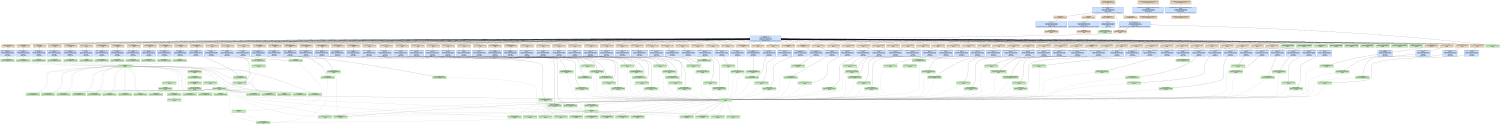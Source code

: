 digraph Screen {
   size = "10.000000,8.500000";
   concentrate = false;

   node [ shape = box, style = filled, color = "0.3 0.5 0.6", fillcolor = "0.3 0.2 0.9", fontname = "Monaco", fontsize = "9" ];
   n00001 [ label = "Development/Screen.mexmac.app\n6764e21fe73ab644ceb2c0d665713e98\nMissing", color = "0.1 0.5 0.5", fillcolor = "0.1 0.2 0.9", peripheries = 3 ];
   n00002 [ label = "Contents/Info.plist\ndbe65cd37e0ce29e09073af067bcff61\nMissing", color = "0.1 0.5 0.5", fillcolor = "0.1 0.2 0.9" ];
   n00003 [ label = "Screen.build/Info.plist\n00000000000000000000000000000000\nMissing", color = "0.1 0.5 0.5", fillcolor = "0.1 0.2 0.9" ];
   n00004 [ label = "Contents/PkgInfo\n2fed29a7f9834c900acdf7311361d9a3\nMissing", color = "0.1 0.5 0.5", fillcolor = "0.1 0.2 0.9" ];
   n00005 [ label = "Screen.build/PkgInfo\n00000000000000000000000000000000\nMissing", color = "0.1 0.5 0.5", fillcolor = "0.1 0.2 0.9" ];
   n00006 [ label = "English.lproj/InfoPlist.strings\n99b67b89c7f5e22be6c44f0a7ebeb11a\nMissing", color = "0.1 0.5 0.5", fillcolor = "0.1 0.2 0.9" ];
   n00007 [ label = "English.lproj/InfoPlist.strings\n00000000434c45840000000000000228\nUpToDate" ];
   n00008 [ label = "ppc/PsychError.o\n126cde543f20bc4b9b1b489e55c8eeaf\nMissing", color = "0.1 0.5 0.5", fillcolor = "0.1 0.2 0.9" ];
   n00009 [ label = "Base/PsychError.c\n00000000434c4585000000000000563d\nUpToDate" ];
   n00010 [ label = "ppc/PsychRegisterProject.o\nfd98e945dc4858af540ce795c1500a8f\nMissing", color = "0.1 0.5 0.5", fillcolor = "0.1 0.2 0.9" ];
   n00011 [ label = "Base/PsychRegisterProject.c\n00000000434c458500000000000012e6\nUpToDate" ];
   n00012 [ label = "ppc/PsychHelp.o\n20a956fb6dc34f63ff877f532725eeda\nMissing", color = "0.1 0.5 0.5", fillcolor = "0.1 0.2 0.9" ];
   n00013 [ label = "Base/PsychHelp.c\n00000000434c811d00000000000005b8\nUpToDate" ];
   n00014 [ label = "ppc/MiniBox.o\nf4746a4b694d0e1d2279c678624fd025\nMissing", color = "0.1 0.5 0.5", fillcolor = "0.1 0.2 0.9" ];
   n00015 [ label = "Base/MiniBox.c\n00000000434c45850000000000000f4f\nUpToDate" ];
   n00016 [ label = "ppc/PsychMemory.o\nc5faf05f3edd0e29f5b89748d99ef8de\nMissing", color = "0.1 0.5 0.5", fillcolor = "0.1 0.2 0.9" ];
   n00017 [ label = "Base/PsychMemory.c\n00000000434ca96200000000000003a4\nUpToDate" ];
   n00018 [ label = "ppc/ProjectTable.o\n3dce752f20337d44d63eb083dd2dd2c7\nMissing", color = "0.1 0.5 0.5", fillcolor = "0.1 0.2 0.9" ];
   n00019 [ label = "Base/ProjectTable.c\n00000000434c4585000000000000023a\nUpToDate" ];
   n00020 [ label = "ppc/PsychInit.o\n6ce1fb43793bdd525e3a5f9363fafd6b\nMissing", color = "0.1 0.5 0.5", fillcolor = "0.1 0.2 0.9" ];
   n00021 [ label = "Base/PsychInit.c\n00000000434c45850000000000000759\nUpToDate" ];
   n00022 [ label = "ppc/RegisterProject.o\nf348e290aa1faee63844807ca9c6e8d2\nMissing", color = "0.1 0.5 0.5", fillcolor = "0.1 0.2 0.9" ];
   n00023 [ label = "Screen/RegisterProject.c\n000000004355f303000000000000211a\nUpToDate" ];
   n00024 [ label = "ppc/ScreenSynopsis.o\nd21c1a39a470d68d74d8f941b5322a79\nMissing", color = "0.1 0.5 0.5", fillcolor = "0.1 0.2 0.9" ];
   n00025 [ label = "Screen/ScreenSynopsis.c\n000000004355d955000000000000268e\nUpToDate" ];
   n00026 [ label = "ppc/ScreenExit.o\n353293fbfca8bbf5785c331804960512\nMissing", color = "0.1 0.5 0.5", fillcolor = "0.1 0.2 0.9" ];
   n00027 [ label = "Screen/ScreenExit.c\n000000004355ecc100000000000003d3\nUpToDate" ];
   n00028 [ label = "ppc/ScreenArguments.o\n936954d73c38e4bd9b7a077778b34227\nMissing", color = "0.1 0.5 0.5", fillcolor = "0.1 0.2 0.9" ];
   n00029 [ label = "Screen/ScreenArguments.c\n00000000434c45850000000000003a68\nUpToDate" ];
   n00030 [ label = "ppc/PsychGLGlue.o\n2bbdd5ec8578c5b0142fcec30f88eb6e\nMissing", color = "0.1 0.5 0.5", fillcolor = "0.1 0.2 0.9" ];
   n00031 [ label = "Screen/PsychGLGlue.c\n00000000434c45850000000000001c4e\nUpToDate" ];
   n00032 [ label = "ppc/ScreenTypes.o\na4690a34661ed4633b1f01b656ce7e0c\nMissing", color = "0.1 0.5 0.5", fillcolor = "0.1 0.2 0.9" ];
   n00033 [ label = "Screen/ScreenTypes.c\n00000000434c45850000000000002a3a\nUpToDate" ];
   n00034 [ label = "ppc/SCREENScreens.o\n3e0688d479b9d2083fcbd628140cb3c9\nMissing", color = "0.1 0.5 0.5", fillcolor = "0.1 0.2 0.9" ];
   n00035 [ label = "Screen/SCREENScreens.c\n000000004355f49d00000000000005dc\nUpToDate" ];
   n00036 [ label = "ppc/WindowBank.o\n4d73376edfe56e5952d6d684a9398faf\nMissing", color = "0.1 0.5 0.5", fillcolor = "0.1 0.2 0.9" ];
   n00037 [ label = "Screen/WindowBank.c\n000000004355ebd80000000000003667\nUpToDate" ];
   n00038 [ label = "ppc/SCREENPixelSizes.o\n8ad1c167619ebbedbe3583d3196c880e\nMissing", color = "0.1 0.5 0.5", fillcolor = "0.1 0.2 0.9" ];
   n00039 [ label = "Screen/SCREENPixelSizes.c\n00000000434c458500000000000006d0\nUpToDate" ];
   n00040 [ label = "ppc/SCREENNominalFrameRate.o\na1c5c4c60da8fc79d2c72b2f68ed420a\nMissing", color = "0.1 0.5 0.5", fillcolor = "0.1 0.2 0.9" ];
   n00041 [ label = "Screen/SCREENNominalFrameRate.c\n00000000434c458500000000000006f2\nUpToDate" ];
   n00042 [ label = "ppc/SCREENOpenWindow.o\nea91f76529ef2b9e232892215a7eb8db\nMissing", color = "0.1 0.5 0.5", fillcolor = "0.1 0.2 0.9" ];
   n00043 [ label = "Screen/SCREENOpenWindow.c\n000000004355e42f00000000000023ff\nUpToDate" ];
   n00044 [ label = "ppc/SCREENClose.o\n45bd1e0c0806ff35036a241002f1591a\nMissing", color = "0.1 0.5 0.5", fillcolor = "0.1 0.2 0.9" ];
   n00045 [ label = "Screen/SCREENClose.c\n000000004355f6ed0000000000000ab4\nUpToDate" ];
   n00046 [ label = "ppc/PsychScreenGlue.o\n9e5d33972b3cb82678873ce9bda51c8e\nMissing", color = "0.1 0.5 0.5", fillcolor = "0.1 0.2 0.9" ];
   n00047 [ label = "Screen/PsychScreenGlue.c\n000000004355eeb7000000000000649b\nUpToDate" ];
   n00048 [ label = "ppc/PsychWindowGlue.o\ne50ca66eb32e0b66e08c36399b0fc781\nMissing", color = "0.1 0.5 0.5", fillcolor = "0.1 0.2 0.9" ];
   n00049 [ label = "Screen/PsychWindowGlue.c\n0000000043559db70000000000014411\nUpToDate" ];
   n00050 [ label = "ppc/SCREENFillRect.o\n5b5ff33087c930763c1938b7564202de\nMissing", color = "0.1 0.5 0.5", fillcolor = "0.1 0.2 0.9" ];
   n00051 [ label = "Screen/SCREENFillRect.c\n00000000434c45850000000000000f1d\nUpToDate" ];
   n00052 [ label = "ppc/WindowHelpers.o\nf7c5b94376f1839e75afa673d75910c3\nMissing", color = "0.1 0.5 0.5", fillcolor = "0.1 0.2 0.9" ];
   n00053 [ label = "Screen/WindowHelpers.c\n000000004355f43200000000000012ee\nUpToDate" ];
   n00054 [ label = "ppc/SCREENFlip.o\n073567d9aa3ddfaa6f7f7473b60e06d0\nMissing", color = "0.1 0.5 0.5", fillcolor = "0.1 0.2 0.9" ];
   n00055 [ label = "Screen/SCREENFlip.c\n000000004355e5af0000000000002675\nUpToDate" ];
   n00056 [ label = "ppc/SCREENGetImage.o\nb371d70a9d8e08d290ca004f4491519d\nMissing", color = "0.1 0.5 0.5", fillcolor = "0.1 0.2 0.9" ];
   n00057 [ label = "Screen/SCREENGetImage.c\n00000000434c4585000000000000197d\nUpToDate" ];
   n00058 [ label = "ppc/SCREENHideCursorHelper.o\n87b6edf3f4cf155d12a77d7fd27daef7\nMissing", color = "0.1 0.5 0.5", fillcolor = "0.1 0.2 0.9" ];
   n00059 [ label = "Screen/SCREENHideCursorHelper.c\n00000000434c45850000000000000731\nUpToDate" ];
   n00060 [ label = "ppc/SCREENShowCursorHelper.o\n9256d5f921f7ff6109db36614e821c6d\nMissing", color = "0.1 0.5 0.5", fillcolor = "0.1 0.2 0.9" ];
   n00061 [ label = "Screen/SCREENShowCursorHelper.c\n00000000434c45850000000000000744\nUpToDate" ];
   n00062 [ label = "ppc/SCREENSetMouseHelper.o\nea8165a1db29a3f5ab0a5eaf4c81eea3\nMissing", color = "0.1 0.5 0.5", fillcolor = "0.1 0.2 0.9" ];
   n00063 [ label = "Screen/SCREENSetMouseHelper.c\n00000000434c458500000000000008bd\nUpToDate" ];
   n00064 [ label = "ppc/SCREENPixelSize.o\n24f52198cee8ba9c6bf045deee0de504\nMissing", color = "0.1 0.5 0.5", fillcolor = "0.1 0.2 0.9" ];
   n00065 [ label = "Screen/SCREENPixelSize.c\n00000000434c458500000000000006df\nUpToDate" ];
   n00066 [ label = "ppc/SCREENRect.o\nd215606312903b83f7a3a586481660fd\nMissing", color = "0.1 0.5 0.5", fillcolor = "0.1 0.2 0.9" ];
   n00067 [ label = "Screen/SCREENRect.c\n00000000434c45850000000000000626\nUpToDate" ];
   n00068 [ label = "ppc/PsychTimeGlue.o\n20f0ca7cc51673b2d7b9b10e30e3c55a\nMissing", color = "0.1 0.5 0.5", fillcolor = "0.1 0.2 0.9" ];
   n00069 [ label = "Base/PsychTimeGlue.c\n000000004355ef98000000000000157f\nUpToDate" ];
   n00070 [ label = "ppc/SCREENCloseAll.o\n937e92111646ecb4670594ab18bc89c2\nMissing", color = "0.1 0.5 0.5", fillcolor = "0.1 0.2 0.9" ];
   n00071 [ label = "Screen/SCREENCloseAll.c\n00000000434c458500000000000008b9\nUpToDate" ];
   n00072 [ label = "ppc/SCREENWindowScreenNumber.o\n055df3ea8c029277a3440d6ea926f0d8\nMissing", color = "0.1 0.5 0.5", fillcolor = "0.1 0.2 0.9" ];
   n00073 [ label = "Screen/SCREENWindowScreenNumber.c\n00000000434c458500000000000006fb\nUpToDate" ];
   n00074 [ label = "ppc/SCREENWindows.o\nf07ce3802fc42df23528ecd79ad55875\nMissing", color = "0.1 0.5 0.5", fillcolor = "0.1 0.2 0.9" ];
   n00075 [ label = "Screen/SCREENWindows.c\n00000000434c458500000000000005bd\nUpToDate" ];
   n00076 [ label = "ppc/SCREENWindowKind.o\n48ec85ab5ff72307d3b057509af28353\nMissing", color = "0.1 0.5 0.5", fillcolor = "0.1 0.2 0.9" ];
   n00077 [ label = "Screen/SCREENWindowKind.c\n00000000434c4585000000000000095f\nUpToDate" ];
   n00078 [ label = "ppc/SCREENIsOffscreen.o\nbfaaadb8fb53fc7c37210f0162cfa97f\nMissing", color = "0.1 0.5 0.5", fillcolor = "0.1 0.2 0.9" ];
   n00079 [ label = "Screen/SCREENIsOffscreen.c\n00000000434c4585000000000000066c\nUpToDate" ];
   n00080 [ label = "ppc/SCREENReadNormalizedGammaTable.o\nf762b3df08a8b4de3a28e6d98795bf3a\nMissing", color = "0.1 0.5 0.5", fillcolor = "0.1 0.2 0.9" ];
   n00081 [ label = "Screen/SCREENReadNormalizedGammaTable.c\n00000000434c45850000000000000684\nUpToDate" ];
   n00082 [ label = "ppc/SCREENLoadNormalizedGammaTable.o\n93b8f7f1e8091442066beb6fd511f5d5\nMissing", color = "0.1 0.5 0.5", fillcolor = "0.1 0.2 0.9" ];
   n00083 [ label = "Screen/SCREENLoadNormalizedGammaTable.c\n00000000434c45850000000000000bae\nUpToDate" ];
   n00084 [ label = "ppc/SCREENPutImage.o\nd03aa3ef0e1e22332737f2618f0ed473\nMissing", color = "0.1 0.5 0.5", fillcolor = "0.1 0.2 0.9" ];
   n00085 [ label = "Screen/SCREENPutImage.c\n00000000434c458500000000000023a4\nUpToDate" ];
   n00086 [ label = "ppc/PsychRects.o\n499d3d90804342d8b82806c145dcbf2f\nMissing", color = "0.1 0.5 0.5", fillcolor = "0.1 0.2 0.9" ];
   n00087 [ label = "Screen/PsychRects.c\n00000000434c45850000000000001762\nUpToDate" ];
   n00088 [ label = "ppc/SCREENOpenOffscreenWindow.o\n50be1b9cd676da416fc3dcaeb91ebec7\nMissing", color = "0.1 0.5 0.5", fillcolor = "0.1 0.2 0.9" ];
   n00089 [ label = "Screen/SCREENOpenOffscreenWindow.c\n00000000434c45850000000000001e22\nUpToDate" ];
   n00090 [ label = "ppc/PsychStructGlue.o\naeecde9e7d4b7b7d26e3a2f887893c8f\nMissing", color = "0.1 0.5 0.5", fillcolor = "0.1 0.2 0.9" ];
   n00091 [ label = "Base/PsychStructGlue.c\n00000000434c45850000000000002bb8\nUpToDate" ];
   n00092 [ label = "ppc/SCREENTestStructures.o\n2bec1516fccf32b0a17306100ddfe622\nMissing", color = "0.1 0.5 0.5", fillcolor = "0.1 0.2 0.9" ];
   n00093 [ label = "Screen/SCREENTestStructures.c\n00000000434c45850000000000000787\nUpToDate" ];
   n00094 [ label = "ppc/PsychVersioning.o\ncaccee953be16ea07657d4b36e420fa0\nMissing", color = "0.1 0.5 0.5", fillcolor = "0.1 0.2 0.9" ];
   n00095 [ label = "Base/PsychVersioning.c\n000000004355688200000000000014ee\nUpToDate" ];
   n00096 [ label = "ppc/MODULEVersion.o\n41be41482d5af83a3aa9e25d01d6564c\nMissing", color = "0.1 0.5 0.5", fillcolor = "0.1 0.2 0.9" ];
   n00097 [ label = "Screen/MODULEVersion.c\n000000004354a112000000000000124e\nUpToDate" ];
   n00098 [ label = "ppc/PsychScriptingGlue.o\n840e52e15a1e7c951f7dc7ed0c202843\nMissing", color = "0.1 0.5 0.5", fillcolor = "0.1 0.2 0.9" ];
   n00099 [ label = "Base/PsychScriptingGlue.c\n00000000434c458500000000000105c5\nUpToDate" ];
   n00100 [ label = "ppc/mexversion.o\n0e0e84b894003cfd8e9ef1c25212e55c\nMissing", color = "0.1 0.5 0.5", fillcolor = "0.1 0.2 0.9" ];
   n00101 [ label = "src/mexversion.c\n000000004332d94600000000000002d2\nUpToDate" ];
   n00102 [ label = "ppc/SCREENComputer.o\n0956d6c4dee1a88710c27e6a7449cb5d\nMissing", color = "0.1 0.5 0.5", fillcolor = "0.1 0.2 0.9" ];
   n00103 [ label = "Screen/SCREENComputer.c\n000000004355f5a2000000000000390a\nUpToDate" ];
   n00104 [ label = "ppc/SCREENglPoint.o\ncfc27a7fa7a64125836cc978325824b0\nMissing", color = "0.1 0.5 0.5", fillcolor = "0.1 0.2 0.9" ];
   n00105 [ label = "Screen/SCREENglPoint.c\n00000000434c45850000000000000bee\nUpToDate" ];
   n00106 [ label = "ppc/SCREENgluDisk.o\n46503c0cba1c192ae0269547892de89e\nMissing", color = "0.1 0.5 0.5", fillcolor = "0.1 0.2 0.9" ];
   n00107 [ label = "Screen/SCREENgluDisk.c\n00000000434c45850000000000000ba3\nUpToDate" ];
   n00108 [ label = "ppc/SCREENFillOval.o\n671fa937fd816952e556a5673390ff1d\nMissing", color = "0.1 0.5 0.5", fillcolor = "0.1 0.2 0.9" ];
   n00109 [ label = "Screen/SCREENFillOval.c\n00000000434c45850000000000001039\nUpToDate" ];
   n00110 [ label = "ppc/SCREENFrameOval.o\n10d70cc99eaca90f689c42523c71331e\nMissing", color = "0.1 0.5 0.5", fillcolor = "0.1 0.2 0.9" ];
   n00111 [ label = "Screen/SCREENFrameOval.c\n000000004355f0c1000000000000189a\nUpToDate" ];
   n00112 [ label = "ppc/SCREENTextModes.o\n3b1f2072d91b51c4d979812ee4e3e7e7\nMissing", color = "0.1 0.5 0.5", fillcolor = "0.1 0.2 0.9" ];
   n00113 [ label = "Screen/SCREENTextModes.c\n00000000434c4585000000000000060c\nUpToDate" ];
   n00114 [ label = "ppc/PsychCellGlue.o\n3a5220761cd9df127a0d0cb5579d53cb\nMissing", color = "0.1 0.5 0.5", fillcolor = "0.1 0.2 0.9" ];
   n00115 [ label = "Base/PsychCellGlue.c\n00000000434c45850000000000001c81\nUpToDate" ];
   n00116 [ label = "ppc/PsychWindowTextGlue.o\n3c88ded9420eca79e8add40f08003396\nMissing", color = "0.1 0.5 0.5", fillcolor = "0.1 0.2 0.9" ];
   n00117 [ label = "Screen/PsychWindowTextGlue.c\n00000000434c45850000000000000ebd\nUpToDate" ];
   n00118 [ label = "ppc/SCREENTextMode.o\na94c6b5d3e6b810819cf64dff007f7f3\nMissing", color = "0.1 0.5 0.5", fillcolor = "0.1 0.2 0.9" ];
   n00119 [ label = "Screen/SCREENTextMode.c\n00000000434c458500000000000008a5\nUpToDate" ];
   n00120 [ label = "ppc/SCREENTextSize.o\n82c0a5e533c04977892929d7e772e851\nMissing", color = "0.1 0.5 0.5", fillcolor = "0.1 0.2 0.9" ];
   n00121 [ label = "Screen/SCREENTextSize.c\n00000000434c458500000000000006f8\nUpToDate" ];
   n00122 [ label = "ppc/SCREENTextStyle.o\ne694cb789321150098785d7a13b539f1\nMissing", color = "0.1 0.5 0.5", fillcolor = "0.1 0.2 0.9" ];
   n00123 [ label = "Screen/SCREENTextStyle.c\n00000000434c45850000000000000754\nUpToDate" ];
   n00124 [ label = "ppc/SCREENTextFont.o\n92a5ac56263f417954e4bf328271371a\nMissing", color = "0.1 0.5 0.5", fillcolor = "0.1 0.2 0.9" ];
   n00125 [ label = "Screen/SCREENTextFont.c\n00000000434c45850000000000000d7e\nUpToDate" ];
   n00126 [ label = "ppc/SCREENDrawText.o\nc987e168cf7ea7920738db129bc5d2d5\nMissing", color = "0.1 0.5 0.5", fillcolor = "0.1 0.2 0.9" ];
   n00127 [ label = "Screen/SCREENDrawText.c\n00000000435595960000000000004a0d\nUpToDate" ];
   n00128 [ label = "ppc/SCREENTextBounds.o\nb8c79aa2e9b259198a08236a3345a82d\nMissing", color = "0.1 0.5 0.5", fillcolor = "0.1 0.2 0.9" ];
   n00129 [ label = "Screen/SCREENTextBounds.c\n00000000434c45850000000000002b37\nUpToDate" ];
   n00130 [ label = "ppc/SCREENTextColor.o\nc6a0345628935aae393f806833259d62\nMissing", color = "0.1 0.5 0.5", fillcolor = "0.1 0.2 0.9" ];
   n00131 [ label = "Screen/SCREENTextColor.c\n00000000434c45850000000000000771\nUpToDate" ];
   n00132 [ label = "ppc/PsychTextureSupport.o\n697df4a297a30d711633cbcecb29aa49\nMissing", color = "0.1 0.5 0.5", fillcolor = "0.1 0.2 0.9" ];
   n00133 [ label = "Screen/PsychTextureSupport.c\n000000004355fbad00000000000068cf\nUpToDate" ];
   n00134 [ label = "ppc/SCREENPreference.o\nfcce07001093459df9ebb9cc0b1d528a\nMissing", color = "0.1 0.5 0.5", fillcolor = "0.1 0.2 0.9" ];
   n00135 [ label = "Screen/SCREENPreference.c\n000000004355de2d0000000000002c96\nUpToDate" ];
   n00136 [ label = "ppc/ScreenPreferenceState.o\n20001db07b9592e83775ecace16d5248\nMissing", color = "0.1 0.5 0.5", fillcolor = "0.1 0.2 0.9" ];
   n00137 [ label = "Screen/ScreenPreferenceState.c\n000000004355da960000000000001202\nUpToDate" ];
   n00138 [ label = "ppc/SCREENDrawTexture.o\n614ad4ac5248aef2cfa2470284c924de\nMissing", color = "0.1 0.5 0.5", fillcolor = "0.1 0.2 0.9" ];
   n00139 [ label = "Screen/SCREENDrawTexture.c\n000000004355e0ce00000000000016bf\nUpToDate" ];
   n00140 [ label = "ppc/SCREENMakeTexture.o\n652a7f0f97e12e8c676699d43509f2e6\nMissing", color = "0.1 0.5 0.5", fillcolor = "0.1 0.2 0.9" ];
   n00141 [ label = "Screen/SCREENMakeTexture.c\n000000004355df420000000000003f13\nUpToDate" ];
   n00142 [ label = "ppc/ScreenFontGlue.o\nb3088b29159521b9d4597e95c85440ed\nMissing", color = "0.1 0.5 0.5", fillcolor = "0.1 0.2 0.9" ];
   n00143 [ label = "Fonts/ScreenFontGlue.c\n00000000434c458500000000000009cf\nUpToDate" ];
   n00144 [ label = "ppc/FontInfo.o\n5e78c2acdb832a70cbe490c05b3f151f\nMissing", color = "0.1 0.5 0.5", fillcolor = "0.1 0.2 0.9" ];
   n00145 [ label = "Fonts/FontInfo.c\n00000000434c458500000000000001ae\nUpToDate" ];
   n00146 [ label = "ppc/PsychFontGlue.o\n238f15116777d38bfe1a6e18180f9514\nMissing", color = "0.1 0.5 0.5", fillcolor = "0.1 0.2 0.9" ];
   n00147 [ label = "Fonts/PsychFontGlue.c\n000000004355f3ad000000000000746c\nUpToDate" ];
   n00148 [ label = "ppc/PsychAuthors.o\n6281a3c3e203b1f6e951f6612a9d8d39\nMissing", color = "0.1 0.5 0.5", fillcolor = "0.1 0.2 0.9" ];
   n00149 [ label = "Base/PsychAuthors.c\n00000000434c81430000000000000d3b\nUpToDate" ];
   n00150 [ label = "ppc/SCREENFrameRect.o\ncfb6e610263532f11a261a37079b3393\nMissing", color = "0.1 0.5 0.5", fillcolor = "0.1 0.2 0.9" ];
   n00151 [ label = "Screen/SCREENFrameRect.c\n00000000434c45850000000000000bee\nUpToDate" ];
   n00152 [ label = "ppc/SCREENDrawLine.o\n412ec91c640df51f60eddec5fa1a0858\nMissing", color = "0.1 0.5 0.5", fillcolor = "0.1 0.2 0.9" ];
   n00153 [ label = "Screen/SCREENDrawLine.c\n00000000434c45850000000000000c77\nUpToDate" ];
   n00154 [ label = "ppc/SCREENFillPoly.o\n5af676348f9ea06d9e7feea1a2338c94\nMissing", color = "0.1 0.5 0.5", fillcolor = "0.1 0.2 0.9" ];
   n00155 [ label = "Screen/SCREENFillPoly.c\n00000000434c45850000000000001b8f\nUpToDate" ];
   n00156 [ label = "ppc/SCREENFramePoly.o\n4a1be586b5eb3bcfd7ebecd85dd4cfce\nMissing", color = "0.1 0.5 0.5", fillcolor = "0.1 0.2 0.9" ];
   n00157 [ label = "Screen/SCREENFramePoly.c\n00000000434c45850000000000000f26\nUpToDate" ];
   n00158 [ label = "ppc/SCREENGetMouseHelper.o\nefd681d88a6383428583655c604db155\nMissing", color = "0.1 0.5 0.5", fillcolor = "0.1 0.2 0.9" ];
   n00159 [ label = "Screen/SCREENGetMouseHelper.c\n00000000434c45850000000000000cf4\nUpToDate" ];
   n00160 [ label = "ppc/SCREENGlobalRect.o\n18d6c01657e1d8c7151c589fa9d90eed\nMissing", color = "0.1 0.5 0.5", fillcolor = "0.1 0.2 0.9" ];
   n00161 [ label = "Screen/SCREENGlobalRect.c\n00000000434c45850000000000000661\nUpToDate" ];
   n00162 [ label = "ppc/GetEthernetAddress.o\n084de37ff0469749561b3655e88b156f\nMissing", color = "0.1 0.5 0.5", fillcolor = "0.1 0.2 0.9" ];
   n00163 [ label = "EthernetAddress/GetEthernetAddress.c\n00000000434c45850000000000002b73\nUpToDate" ];
   n00164 [ label = "ppc/SCREENDrawDots.o\nd214243583f49bc6a46c32001e580425\nMissing", color = "0.1 0.5 0.5", fillcolor = "0.1 0.2 0.9" ];
   n00165 [ label = "Screen/SCREENDrawDots.c\n000000004355f1ff0000000000002fee\nUpToDate" ];
   n00166 [ label = "ppc/TimeLists.o\nf11cb63058461f4af1d33c6db3007560\nMissing", color = "0.1 0.5 0.5", fillcolor = "0.1 0.2 0.9" ];
   n00167 [ label = "Screen/TimeLists.c\n00000000434c45850000000000000e8b\nUpToDate" ];
   n00168 [ label = "ppc/SCREENGetTimeList.o\n5abd243881628c6193c2a5523e99fe75\nMissing", color = "0.1 0.5 0.5", fillcolor = "0.1 0.2 0.9" ];
   n00169 [ label = "Screen/SCREENGetTimeList.c\n00000000434c45850000000000000651\nUpToDate" ];
   n00170 [ label = "ppc/SCREENClearTimeList.o\n4e1bc386ae7cfc5044264575d57e7120\nMissing", color = "0.1 0.5 0.5", fillcolor = "0.1 0.2 0.9" ];
   n00171 [ label = "Screen/SCREENClearTimeList.c\n00000000434c45850000000000000592\nUpToDate" ];
   n00172 [ label = "ppc/PsychAlphaBlending.o\n0306e6b73d51cd47fa3ac776e2102ed6\nMissing", color = "0.1 0.5 0.5", fillcolor = "0.1 0.2 0.9" ];
   n00173 [ label = "Screen/PsychAlphaBlending.c\n00000000434c45850000000000001f0e\nUpToDate" ];
   n00174 [ label = "ppc/SCREENBlendFunction.o\n5236709d2635b2008237314f865d4eed\nMissing", color = "0.1 0.5 0.5", fillcolor = "0.1 0.2 0.9" ];
   n00175 [ label = "Screen/SCREENBlendFunction.c\n000000004355f7650000000000001283\nUpToDate" ];
   n00176 [ label = "ppc/SCREENWindowSize.o\nd5ec13b3ff6e44a6a7a74a1ae34a02fc\nMissing", color = "0.1 0.5 0.5", fillcolor = "0.1 0.2 0.9" ];
   n00177 [ label = "Screen/SCREENWindowSize.c\n00000000434c458500000000000007fd\nUpToDate" ];
   n00178 [ label = "ppc/SCREENTextBackgroundColor.o\nb836e8b21aaf68ebde406feeefb117c3\nMissing", color = "0.1 0.5 0.5", fillcolor = "0.1 0.2 0.9" ];
   n00179 [ label = "Screen/SCREENTextBackgroundColor.c\n00000000434c4585000000000000075d\nUpToDate" ];
   n00180 [ label = "ppc/SCREENLineStipple.o\n47c95eebb64a1d57a5deeafcc684d589\nMissing", color = "0.1 0.5 0.5", fillcolor = "0.1 0.2 0.9" ];
   n00181 [ label = "Screen/SCREENLineStipple.c\n00000000434c4585000000000000109f\nUpToDate" ];
   n00182 [ label = "MacOS/Screen.mexmac\n674bf6a7fbba91ce1b39bfeb70719432\nMissing", color = "0.1 0.5 0.5", fillcolor = "0.1 0.2 0.9" ];
   n00183 [ label = "Frameworks/OpenGL.framework[C]\n00000000434ac55900000000000000ee\nUpToDate" ];
   n00184 [ label = "Frameworks/ApplicationServices.framework[C]\n00000000434ac53300000000000000ee\nUpToDate" ];
   n00185 [ label = "2.95.2/libstdc++.a[C]\n00000000434abb590000000000075c68\nUpToDate" ];
   n00186 [ label = "Frameworks/CoreAudio.framework[C]\n00000000434ac55b00000000000000cc\nUpToDate" ];
   n00187 [ label = "Frameworks/CoreServices.framework[C]\n00000000434ac53600000000000000ee\nUpToDate" ];
   n00188 [ label = "Frameworks/Carbon.framework[C]\n00000000434ac53300000000000000ee\nUpToDate" ];
   n00189 [ label = "Frameworks/System.framework[C]\n000000004332d02600000000000000aa\nUpToDate" ];
   n00190 [ label = "Frameworks/SystemConfiguration.framework[C]\n00000000434ac54300000000000000cc\nUpToDate" ];
   n00191 [ label = "Frameworks/IOKit.framework[C]\n00000000434ac53c00000000000000cc\nUpToDate" ];
   n00192 [ label = "mac/mexFunction.map\n000000004332d946000000000000012e\nUpToDate" ];
   n00193 [ label = "<Screen.build/Script-2FD6179707306668008DA6B4.sh>[A]\n0222ca85fa53a329ec5c7a3aca4a979f\nDepsUpdated", color = "0.1 0.5 0.5", fillcolor = "0.1 0.2 0.9", peripheries = 3 ];
   n00194 [ label = "Screen.build/Script-2FD6179707306668008DA6B4.sh\n00000000000000000000000000000000\nMissing", color = "0.1 0.5 0.5", fillcolor = "0.1 0.2 0.9" ];
   n00195 [ label = "<Screen.build/Script-2FD6179807306668008DA6B4.sh>[A]\n8692b0efa5efccf857ece5487313a2bd\nDepsUpdated", color = "0.1 0.5 0.5", fillcolor = "0.1 0.2 0.9", peripheries = 3 ];
   n00196 [ label = "Screen.build/Script-2FD6179807306668008DA6B4.sh\n00000000000000000000000000000000\nMissing", color = "0.1 0.5 0.5", fillcolor = "0.1 0.2 0.9" ];
   n00197 [ label = "<MacOS/Screen.mexmac>\n011986642809a8851e532995746d4077\nDepsUpdated", color = "0.1 0.5 0.5", fillcolor = "0.1 0.2 0.9", style = "filled,dashed" ];
   n00198 [ label = "Base/Psych.h\n00000000435548b60000000000000410\nUpToDate" ];
   n00199 [ label = "Screen/RegisterProject.h\n00000000434c45850000000000000284\nUpToDate" ];
   n00200 [ label = "Screen/Screen.h\n000000004355f28e00000000000012e0\nUpToDate" ];
   n00201 [ label = "Screen/Screen.h\n000000004355f28e00000000000012e0\nUpToDate" ];
   n00202 [ label = "Base/Psych.h\n00000000435548b60000000000000410\nUpToDate" ];
   n00203 [ label = "Base/PsychConstants.h\n00000000435548d4000000000000080d\nUpToDate" ];
   n00204 [ label = "Base/MiniBox.h\n00000000435548d400000000000004d6\nUpToDate" ];
   n00205 [ label = "Base/ProjectTable.h\n00000000435548d400000000000002f6\nUpToDate" ];
   n00206 [ label = "Base/PsychError.h\n00000000435548d40000000000001fe7\nUpToDate" ];
   n00207 [ label = "Base/PsychScriptingGlue.h\n00000000435548f30000000000001a37\nUpToDate" ];
   n00208 [ label = "Base/PsychStructGlue.h\n000000004355496c0000000000000bcc\nUpToDate" ];
   n00209 [ label = "Base/PsychCellGlue.h\n00000000434c458500000000000005c5\nUpToDate" ];
   n00210 [ label = "Base/PsychRegisterProject.h\n00000000435548d400000000000003f1\nUpToDate" ];
   n00211 [ label = "Base/PsychAuthors.h\n00000000435548d400000000000005e9\nUpToDate" ];
   n00212 [ label = "Base/PsychVersioning.h\n00000000435548f300000000000004dd\nUpToDate" ];
   n00213 [ label = "Base/PsychHelp.h\n00000000434c45850000000000000357\nUpToDate" ];
   n00214 [ label = "Base/PsychInit.h\n00000000435548f300000000000002db\nUpToDate" ];
   n00215 [ label = "Base/PsychMemory.h\n00000000435548d40000000000000473\nUpToDate" ];
   n00216 [ label = "Base/PsychTimeGlue.h\n000000004355ef010000000000000483\nUpToDate" ];
   n00217 [ label = "Base/PsychInstrument.h\n00000000435548d400000000000001a8\nUpToDate" ];
   n00218 [ label = "Screen/RegisterProject.h\n00000000434c45850000000000000284\nUpToDate" ];
   n00219 [ label = "Base/TimeLists.h\n00000000435548f300000000000002a9\nUpToDate" ];
   n00220 [ label = "Base/PsychIncludes.h\n00000000435548d4000000000000074c\nUpToDate" ];
   n00221 [ label = "Base/PsychPlatform.h\n00000000435548d40000000000000589\nUpToDate" ];
   n00222 [ label = "include/mex.h\n000000004332d9460000000000003742\nUpToDate" ];
   n00223 [ label = "OS9ToolboxFragments/Events.h\n00000000434c45850000000000000236\nUpToDate" ];
   n00224 [ label = "Base/PsychPlatformConstants.h\n000000004355492f000000000000070e\nUpToDate" ];
   n00225 [ label = "include/matrix.h\n000000004332d9460000000000009ff2\nUpToDate" ];
   n00226 [ label = "include/mwdebug.h\n000000004332d9460000000000002b3c\nUpToDate" ];
   n00227 [ label = "include/tmwtypes.h\n000000004332d946000000000000458d\nUpToDate" ];
   n00228 [ label = "include/mat.h\n000000004332d94600000000000023ab\nUpToDate" ];
   n00229 [ label = "Screen/PsychRects.h\n00000000434c458500000000000005d5\nUpToDate" ];
   n00230 [ label = "Screen/ScreenTypes.h\n00000000434c458500000000000013b6\nUpToDate" ];
   n00231 [ label = "Screen/PsychVideoGlue.h\n00000000434c458500000000000005d4\nUpToDate" ];
   n00232 [ label = "Screen/PsychScreenGlue.h\n00000000434c45850000000000000d6d\nUpToDate" ];
   n00233 [ label = "Screen/PsychWindowTextGlue.h\n00000000434c458500000000000008ee\nUpToDate" ];
   n00234 [ label = "Screen/WindowBank.h\n000000004355e68c0000000000001b31\nUpToDate" ];
   n00235 [ label = "Screen/PsychWindowGlue.h\n000000004355e21f0000000000000a66\nUpToDate" ];
   n00236 [ label = "Screen/PsychTextureSupport.h\n000000004355a03b0000000000000370\nUpToDate" ];
   n00237 [ label = "Screen/PsychAlphaBlending.h\n00000000434c458500000000000004fb\nUpToDate" ];
   n00238 [ label = "Screen/ScreenArguments.h\n00000000434c45850000000000000ca3\nUpToDate" ];
   n00239 [ label = "Screen/WindowHelpers.h\n00000000434c45850000000000000773\nUpToDate" ];
   n00240 [ label = "Fonts/PsychFontGlue.h\n00000000434c45850000000000000e47\nUpToDate" ];
   n00241 [ label = "Fonts/ScreenFontGlue.h\n00000000434c45850000000000000260\nUpToDate" ];
   n00242 [ label = "Fonts/FontInfo.h\n00000000434c45850000000000000ef4\nUpToDate" ];
   n00243 [ label = "Screen/ScreenPreferenceState.h\n000000004355d9f300000000000006ba\nUpToDate" ];
   n00244 [ label = "Fonts/PsychFontGlue.h\n00000000434c45850000000000000e47\nUpToDate" ];
   n00245 [ label = "EthernetAddress/GetEthernetAddress.h\n00000000434c458500000000000002a9\nUpToDate" ];
   n00246 [ label = "Fonts/ScreenFontGlue.h\n00000000434c45850000000000000260\nUpToDate" ];
   n00247 [ label = "Fonts/FontInfo.h\n00000000434c45850000000000000ef4\nUpToDate" ];

   node [ shape = box, style = "filled,bold", color = "0.7 0.5 0.7", fillcolor = "0.7 0.2 1.0", fontname = "Monaco", fontsize = "9" ];
   c00001 [ label = "PBXCp Info.plist <wt:0>\nwaitCount: 0\n00000000000000000000000000000000\n^ dbe65cd37e0ce29e09073af067bcff61\n= dbe65cd37e0ce29e09073af067bcff61\nIndirectlyNeedsToRun\nNeeds to run because at least one of the inputs to the command are scheduled to be updated.", color = "0.6 0.5 0.7", fillcolor = "0.6 0.2 1.0" ];
   c00002 [ label = "PBXCp PkgInfo <wt:0>\nwaitCount: 0\n00000000000000000000000000000000\n^ 2fed29a7f9834c900acdf7311361d9a3\n= 2fed29a7f9834c900acdf7311361d9a3\nIndirectlyNeedsToRun\nNeeds to run because at least one of the inputs to the command are scheduled to be updated.", color = "0.6 0.5 0.7", fillcolor = "0.6 0.2 1.0" ];
   c00003 [ label = "CpResource InfoPlist.strings <wt:4>\nwaitCount: 0\n00000000000000000000000000000000\n^ 99b67b89c7f5e22be6c44f0a7ebeb11a\n= 99b67b89c7f5e22be6c44f0a7ebeb11a\nNeedsToRun\n1 output is missing", color = "0.6 0.5 0.7", fillcolor = "0.6 0.2 1.0" ];
   c00004 [ label = "CompileC PsychError.o <wt:6>\nwaitCount: 0\n000000004355492f0000000000004529\n^ 126cde547c75f5649b1b489e55c8ab86\n= 126cde543f20bc4b9b1b489e55c8eeaf\nNeedsToRun\n1 output is missing", color = "0.6 0.5 0.7", fillcolor = "0.6 0.2 1.0" ];
   c00005 [ label = "CompileC PsychRegisterProject.o <wt:6>\nwaitCount: 0\n000000004355492f00000000000001f2\n^ fd98e9459f1d1180540ce795c1500b7d\n= fd98e945dc4858af540ce795c1500a8f\nNeedsToRun\n1 output is missing", color = "0.6 0.5 0.7", fillcolor = "0.6 0.2 1.0" ];
   c00006 [ label = "CompileC PsychHelp.o <wt:6>\nwaitCount: 0\n0000000043558db700000000000016ac\n^ 20a956fb2e96c2d4ff877f532725f876\n= 20a956fb6dc34f63ff877f532725eeda\nNeedsToRun\n1 output is missing", color = "0.6 0.5 0.7", fillcolor = "0.6 0.2 1.0" ];
   c00007 [ label = "CompileC MiniBox.o <wt:6>\nwaitCount: 0\n000000004355492f0000000000001c5b\n^ f4746a4b2a1847322279c678624fcc7e\n= f4746a4b694d0e1d2279c678624fd025\nNeedsToRun\n1 output is missing", color = "0.6 0.5 0.7", fillcolor = "0.6 0.2 1.0" ];
   c00008 [ label = "CompileC PsychMemory.o <wt:6>\nwaitCount: 0\n000000004355a5c800000000000010b0\n^ c5faf05f7d88abe1f5b89748d99ee86e\n= c5faf05f3edd0e29f5b89748d99ef8de\nNeedsToRun\n1 output is missing", color = "0.6 0.5 0.7", fillcolor = "0.6 0.2 1.0" ];
   c00009 [ label = "CompileC ProjectTable.o <wt:6>\nwaitCount: 0\n000000004355492f000000000000112e\n^ 3dce752f6366346bd63eb083dd2dc3e9\n= 3dce752f20337d44d63eb083dd2dd2c7\nNeedsToRun\n1 output is missing", color = "0.6 0.5 0.7", fillcolor = "0.6 0.2 1.0" ];
   c00010 [ label = "CompileC PsychInit.o <wt:6>\nwaitCount: 0\n000000004355492f000000000000144d\n^ 6ce1fb433a6e947d5e3a5f9363fae926\n= 6ce1fb43793bdd525e3a5f9363fafd6b\nNeedsToRun\n1 output is missing", color = "0.6 0.5 0.7", fillcolor = "0.6 0.2 1.0" ];
   c00011 [ label = "CompileC RegisterProject.o <wt:6>\nwaitCount: 0\n0000000000190cbe000000000000356e\n^ f348e290aa06a2583844807ca9c6ddbc\n= f348e290aa1faee63844807ca9c6e8d2\nNeedsToRun\n1 output is missing", color = "0.6 0.5 0.7", fillcolor = "0.6 0.2 1.0" ];
   c00012 [ label = "CompileC ScreenSynopsis.o <wt:6>\nwaitCount: 0\n000000004355d955000000000000268e\n^ d21c1a39e7250fd874d8f941b5320cf7\n= d21c1a39a470d68d74d8f941b5322a79\nNeedsToRun\n1 output is missing", color = "0.6 0.5 0.7", fillcolor = "0.6 0.2 1.0" ];
   c00013 [ label = "CompileC ScreenExit.o <wt:6>\nwaitCount: 0\n000000004355ecc100000000000003d3\n^ 353293fbbffd5734785c3318049606c1\n= 353293fbfca8bbf5785c331804960512\nNeedsToRun\n1 output is missing", color = "0.6 0.5 0.7", fillcolor = "0.6 0.2 1.0" ];
   c00014 [ label = "CompileC ScreenArguments.o <wt:6>\nwaitCount: 0\n00000000434c45850000000000003a68\n^ 936954d77f74a1389b7a077778b3784f\n= 936954d73c38e4bd9b7a077778b34227\nNeedsToRun\n1 output is missing", color = "0.6 0.5 0.7", fillcolor = "0.6 0.2 1.0" ];
   c00015 [ label = "CompileC PsychGLGlue.o <wt:6>\nwaitCount: 0\n00000000434c45850000000000001c4e\n^ 2bbdd5ecc6348035142fcec30f88f720\n= 2bbdd5ec8578c5b0142fcec30f88eb6e\nNeedsToRun\n1 output is missing", color = "0.6 0.5 0.7", fillcolor = "0.6 0.2 1.0" ];
   c00016 [ label = "CompileC ScreenTypes.o <wt:6>\nwaitCount: 0\n00000000434c45850000000000002a3a\n^ a4690a34255291e63b1f01b656ce5436\n= a4690a34661ed4633b1f01b656ce7e0c\nNeedsToRun\n1 output is missing", color = "0.6 0.5 0.7", fillcolor = "0.6 0.2 1.0" ];
   c00017 [ label = "CompileC SCREENScreens.o <wt:6>\nwaitCount: 0\n000000004355f49d00000000000005dc\n^ 3e0688d43aec26953fcbd628140cb615\n= 3e0688d479b9d2083fcbd628140cb3c9\nNeedsToRun\n1 output is missing", color = "0.6 0.5 0.7", fillcolor = "0.6 0.2 1.0" ];
   c00018 [ label = "CompileC WindowBank.o <wt:6>\nwaitCount: 0\n000000004355ebd80000000000003667\n^ 4d73376e9cb0858152d6d684a939b9c8\n= 4d73376edfe56e5952d6d684a9398faf\nNeedsToRun\n1 output is missing", color = "0.6 0.5 0.7", fillcolor = "0.6 0.2 1.0" ];
   c00019 [ label = "CompileC SCREENPixelSizes.o <wt:6>\nwaitCount: 0\n00000000434c458500000000000006d0\n^ 8ad1c16722d2fe68be3583d3196c8ede\n= 8ad1c167619ebbedbe3583d3196c880e\nNeedsToRun\n1 output is missing", color = "0.6 0.5 0.7", fillcolor = "0.6 0.2 1.0" ];
   c00020 [ label = "CompileC SCREENNominalFrameRate.o <wt:6>\nwaitCount: 0\n00000000434c458500000000000006f2\n^ a1c5c4c64ee4b9fcd2c72b2f68ed44f8\n= a1c5c4c60da8fc79d2c72b2f68ed420a\nNeedsToRun\n1 output is missing", color = "0.6 0.5 0.7", fillcolor = "0.6 0.2 1.0" ];
   c00021 [ label = "CompileC SCREENOpenWindow.o <wt:6>\nwaitCount: 0\n000000004355e42f00000000000023ff\n^ ea91f7656abacfb1232892215a7e9b24\n= ea91f76529ef2b9e232892215a7eb8db\nNeedsToRun\n1 output is missing", color = "0.6 0.5 0.7", fillcolor = "0.6 0.2 1.0" ];
   c00022 [ label = "CompileC SCREENClose.o <wt:6>\nwaitCount: 0\n000000004355f6ed0000000000000ab4\n^ 45bd1e0c4b5309d8036a241002f153ae\n= 45bd1e0c0806ff35036a241002f1591a\nNeedsToRun\n1 output is missing", color = "0.6 0.5 0.7", fillcolor = "0.6 0.2 1.0" ];
   c00023 [ label = "CompileC PsychScreenGlue.o <wt:6>\nwaitCount: 0\n00000000434c9edf0000000000006319\n^ 9e5d3397687026f978873ce9bda57f97\n= 9e5d33972b3cb82678873ce9bda51c8e\nNeedsToRun\n1 output is missing", color = "0.6 0.5 0.7", fillcolor = "0.6 0.2 1.0" ];
   c00024 [ label = "CompileC PsychWindowGlue.o <wt:6>\nwaitCount: 0\n00000000434ceddf0000000000014393\n^ e50ca66ef062e6b9e08c36399b0e8412\n= e50ca66eb32e0b66e08c36399b0fc781\nNeedsToRun\n1 output is missing", color = "0.6 0.5 0.7", fillcolor = "0.6 0.2 1.0" ];
   c00025 [ label = "CompileC SCREENFillRect.o <wt:6>\nwaitCount: 0\n00000000434c45850000000000000f1d\n^ 5b5ff330c48575f33c1938b756420dc3\n= 5b5ff33087c930763c1938b7564202de\nNeedsToRun\n1 output is missing", color = "0.6 0.5 0.7", fillcolor = "0.6 0.2 1.0" ];
   c00026 [ label = "CompileC WindowHelpers.o <wt:6>\nwaitCount: 0\n000000004355f43200000000000012ee\n^ f7c5b94335a477ac75afa673d759022d\n= f7c5b94376f1839e75afa673d75910c3\nNeedsToRun\n1 output is missing", color = "0.6 0.5 0.7", fillcolor = "0.6 0.2 1.0" ];
   c00027 [ label = "CompileC SCREENFlip.o <wt:6>\nwaitCount: 0\n000000004355e5af0000000000002675\n^ 073567d9e9683a056f7f7473b60e20a5\n= 073567d9aa3ddfaa6f7f7473b60e06d0\nNeedsToRun\n1 output is missing", color = "0.6 0.5 0.7", fillcolor = "0.6 0.2 1.0" ];
   c00028 [ label = "CompileC SCREENGetImage.o <wt:6>\nwaitCount: 0\n00000000434c4585000000000000197d\n^ b371d70adec24d5790ca004f449148e0\n= b371d70a9d8e08d290ca004f4491519d\nNeedsToRun\n1 output is missing", color = "0.6 0.5 0.7", fillcolor = "0.6 0.2 1.0" ];
   c00029 [ label = "CompileC SCREENHideCursorHelper.o <wt:6>\nwaitCount: 0\n00000000434c45850000000000000731\n^ 87b6edf3b78350d812a77d7fd27da9c6\n= 87b6edf3f4cf155d12a77d7fd27daef7\nNeedsToRun\n1 output is missing", color = "0.6 0.5 0.7", fillcolor = "0.6 0.2 1.0" ];
   c00030 [ label = "CompileC SCREENShowCursorHelper.o <wt:6>\nwaitCount: 0\n00000000434c45850000000000000744\n^ 9256d5f962bbbae409db36614e821b29\n= 9256d5f921f7ff6109db36614e821c6d\nNeedsToRun\n1 output is missing", color = "0.6 0.5 0.7", fillcolor = "0.6 0.2 1.0" ];
   c00031 [ label = "CompileC SCREENSetMouseHelper.o <wt:6>\nwaitCount: 0\n00000000434c458500000000000008bd\n^ ea8165a19865e670ab0a5eaf4c81e61e\n= ea8165a1db29a3f5ab0a5eaf4c81eea3\nNeedsToRun\n1 output is missing", color = "0.6 0.5 0.7", fillcolor = "0.6 0.2 1.0" ];
   c00032 [ label = "CompileC SCREENPixelSize.o <wt:6>\nwaitCount: 0\n00000000434c458500000000000006df\n^ 24f521988da4ff196bf045deee0de3db\n= 24f52198cee8ba9c6bf045deee0de504\nNeedsToRun\n1 output is missing", color = "0.6 0.5 0.7", fillcolor = "0.6 0.2 1.0" ];
   c00033 [ label = "CompileC SCREENRect.o <wt:6>\nwaitCount: 0\n00000000434c45850000000000000626\n^ d215606351dc7e06f7a3a586481666db\n= d215606312903b83f7a3a586481660fd\nNeedsToRun\n1 output is missing", color = "0.6 0.5 0.7", fillcolor = "0.6 0.2 1.0" ];
   c00034 [ label = "CompileC PsychTimeGlue.o <wt:6>\nwaitCount: 0\n00000000434c44c600000000000016a7\n^ 20f0ca7c865a3774d7b9b10e30e3d3fd\n= 20f0ca7cc51673b2d7b9b10e30e3c55a\nNeedsToRun\n1 output is missing", color = "0.6 0.5 0.7", fillcolor = "0.6 0.2 1.0" ];
   c00035 [ label = "CompileC SCREENCloseAll.o <wt:6>\nwaitCount: 0\n00000000434c458500000000000008b9\n^ 937e9211550aa931670594ab18bc817b\n= 937e92111646ecb4670594ab18bc89c2\nNeedsToRun\n1 output is missing", color = "0.6 0.5 0.7", fillcolor = "0.6 0.2 1.0" ];
   c00036 [ label = "CompileC SCREENWindowScreenNumber.o <wt:6>\nwaitCount: 0\n00000000434c458500000000000006fb\n^ 055df3eacf4ed7f2a3440d6ea926f623\n= 055df3ea8c029277a3440d6ea926f0d8\nNeedsToRun\n1 output is missing", color = "0.6 0.5 0.7", fillcolor = "0.6 0.2 1.0" ];
   c00037 [ label = "CompileC SCREENWindows.o <wt:6>\nwaitCount: 0\n00000000434c458500000000000005bd\n^ f07ce3806c8868773528ecd79ad55dc8\n= f07ce3802fc42df23528ecd79ad55875\nNeedsToRun\n1 output is missing", color = "0.6 0.5 0.7", fillcolor = "0.6 0.2 1.0" ];
   c00038 [ label = "CompileC SCREENWindowKind.o <wt:6>\nwaitCount: 0\n00000000434c4585000000000000095f\n^ 48ec85ab1cbb6682d3b057509af28a0c\n= 48ec85ab5ff72307d3b057509af28353\nNeedsToRun\n1 output is missing", color = "0.6 0.5 0.7", fillcolor = "0.6 0.2 1.0" ];
   c00039 [ label = "CompileC SCREENIsOffscreen.o <wt:6>\nwaitCount: 0\n00000000434c4585000000000000066c\n^ bfaaadb8b81fb9f937210f0162cfaf13\n= bfaaadb8fb53fc7c37210f0162cfa97f\nNeedsToRun\n1 output is missing", color = "0.6 0.5 0.7", fillcolor = "0.6 0.2 1.0" ];
   c00040 [ label = "CompileC SCREENReadNormalizedGammaTable.o <wt:6>\nwaitCount: 0\n00000000434c45850000000000000684\n^ f762b3df4be4f15b3a28e6d98795b9be\n= f762b3df08a8b4de3a28e6d98795bf3a\nNeedsToRun\n1 output is missing", color = "0.6 0.5 0.7", fillcolor = "0.6 0.2 1.0" ];
   c00041 [ label = "CompileC SCREENLoadNormalizedGammaTable.o <wt:6>\nwaitCount: 0\n00000000434c45850000000000000bae\n^ 93b8f7f1ab4551c7066beb6fd511fe7b\n= 93b8f7f1e8091442066beb6fd511f5d5\nNeedsToRun\n1 output is missing", color = "0.6 0.5 0.7", fillcolor = "0.6 0.2 1.0" ];
   c00042 [ label = "CompileC SCREENPutImage.o <wt:6>\nwaitCount: 0\n00000000434c458500000000000023a4\n^ d03aa3ef4d5267b62737f2618f0ef7d7\n= d03aa3ef0e1e22332737f2618f0ed473\nNeedsToRun\n1 output is missing", color = "0.6 0.5 0.7", fillcolor = "0.6 0.2 1.0" ];
   c00043 [ label = "CompileC PsychRects.o <wt:6>\nwaitCount: 0\n00000000434c45850000000000001762\n^ 499d3d90c30f075db82806c145dca84d\n= 499d3d90804342d8b82806c145dcbf2f\nNeedsToRun\n1 output is missing", color = "0.6 0.5 0.7", fillcolor = "0.6 0.2 1.0" ];
   c00044 [ label = "CompileC SCREENOpenOffscreenWindow.o <wt:6>\nwaitCount: 0\n00000000434c45850000000000001e22\n^ 50be1b9c953a9fc46fc3dcaeb91ea0e5\n= 50be1b9cd676da416fc3dcaeb91ebec7\nNeedsToRun\n1 output is missing", color = "0.6 0.5 0.7", fillcolor = "0.6 0.2 1.0" ];
   c00045 [ label = "CompileC PsychStructGlue.o <wt:6>\nwaitCount: 0\n000000004355492f00000000000038ac\n^ aeecde9e3e1e325226e3a2f887890423\n= aeecde9e7d4b7b7d26e3a2f887893c8f\nNeedsToRun\n1 output is missing", color = "0.6 0.5 0.7", fillcolor = "0.6 0.2 1.0" ];
   c00046 [ label = "CompileC SCREENTestStructures.o <wt:6>\nwaitCount: 0\n00000000434c45850000000000000787\n^ 2bec1516bf837735a17306100ddfe1a5\n= 2bec1516fccf32b0a17306100ddfe622\nNeedsToRun\n1 output is missing", color = "0.6 0.5 0.7", fillcolor = "0.6 0.2 1.0" ];
   c00047 [ label = "CompileC PsychVersioning.o <wt:6>\nwaitCount: 0\n00000000434c642800000000000007fa\n^ caccee9578ad0a887657d4b36e42085a\n= caccee953be16ea07657d4b36e420fa0\nNeedsToRun\n1 output is missing", color = "0.6 0.5 0.7", fillcolor = "0.6 0.2 1.0" ];
   c00048 [ label = "CompileC MODULEVersion.o <wt:6>\nwaitCount: 0\n000000004354a112000000000000124e\n^ 41be41486e0e59283aa9e25d01d64402\n= 41be41482d5af83a3aa9e25d01d6564c\nNeedsToRun\n1 output is missing", color = "0.6 0.5 0.7", fillcolor = "0.6 0.2 1.0" ];
   c00049 [ label = "CompileC PsychScriptingGlue.o <wt:6>\nwaitCount: 0\n000000004355492f00000000000116d1\n^ 840e52e1194b35ba1f7dc7ed0c213e92\n= 840e52e15a1e7c951f7dc7ed0c202843\nNeedsToRun\n1 output is missing", color = "0.6 0.5 0.7", fillcolor = "0.6 0.2 1.0" ];
   c00050 [ label = "CompileC mexversion.o <wt:6>\nwaitCount: 0\n000000004332d94600000000000002d2\n^ 0e0e84b8d732e5bb8e9ef1c25212e78e\n= 0e0e84b894003cfd8e9ef1c25212e55c\nNeedsToRun\n1 output is missing", color = "0.6 0.5 0.7", fillcolor = "0.6 0.2 1.0" ];
   c00051 [ label = "CompileC SCREENComputer.o <wt:6>\nwaitCount: 0\n000000000019b0270000000000003ba3\n^ 0956d6c4def818a010c27e6a7449f0fe\n= 0956d6c4dee1a88710c27e6a7449cb5d\nNeedsToRun\n1 output is missing", color = "0.6 0.5 0.7", fillcolor = "0.6 0.2 1.0" ];
   c00052 [ label = "CompileC SCREENglPoint.o <wt:6>\nwaitCount: 0\n00000000434c45850000000000000bee\n^ cfc27a7fe4ea04a0836cc97832582f5e\n= cfc27a7fa7a64125836cc978325824b0\nNeedsToRun\n1 output is missing", color = "0.6 0.5 0.7", fillcolor = "0.6 0.2 1.0" ];
   c00053 [ label = "CompileC SCREENgluDisk.o <wt:6>\nwaitCount: 0\n00000000434c45850000000000000ba3\n^ 46503c0cf9505cafe0269547892de33d\n= 46503c0cba1c192ae0269547892de89e\nNeedsToRun\n1 output is missing", color = "0.6 0.5 0.7", fillcolor = "0.6 0.2 1.0" ];
   c00054 [ label = "CompileC SCREENFillOval.o <wt:6>\nwaitCount: 0\n00000000434c45850000000000001039\n^ 671fa937becd2cd7e556a5673390ef24\n= 671fa937fd816952e556a5673390ff1d\nNeedsToRun\n1 output is missing", color = "0.6 0.5 0.7", fillcolor = "0.6 0.2 1.0" ];
   c00055 [ label = "CompileC SCREENFrameOval.o <wt:6>\nwaitCount: 0\n000000004355f0c1000000000000189a\n^ 10d70cc9ddf959ce689c42523c712b84\n= 10d70cc99eaca90f689c42523c71331e\nNeedsToRun\n1 output is missing", color = "0.6 0.5 0.7", fillcolor = "0.6 0.2 1.0" ];
   c00056 [ label = "CompileC SCREENTextModes.o <wt:6>\nwaitCount: 0\n00000000434c4585000000000000060c\n^ 3b1f20729a571441d979812ee4e3e1eb\n= 3b1f2072d91b51c4d979812ee4e3e7e7\nNeedsToRun\n1 output is missing", color = "0.6 0.5 0.7", fillcolor = "0.6 0.2 1.0" ];
   c00057 [ label = "CompileC PsychCellGlue.o <wt:6>\nwaitCount: 0\n000000004355492f0000000000000f95\n^ 3a5220765f8c963d7a0d0cb5579d5c5e\n= 3a5220761cd9df127a0d0cb5579d53cb\nNeedsToRun\n1 output is missing", color = "0.6 0.5 0.7", fillcolor = "0.6 0.2 1.0" ];
   c00058 [ label = "CompileC PsychWindowTextGlue.o <wt:6>\nwaitCount: 0\n00000000435535ed000000000000093f\n^ 3c88ded9015bff94e8add40f08003aa9\n= 3c88ded9420eca79e8add40f08003396\nNeedsToRun\n1 output is missing", color = "0.6 0.5 0.7", fillcolor = "0.6 0.2 1.0" ];
   c00059 [ label = "CompileC SCREENTextMode.o <wt:6>\nwaitCount: 0\n00000000434c458500000000000008a5\n^ a94c6b5d7d27c48d19cf64dff007ff56\n= a94c6b5d3e6b810819cf64dff007f7f3\nNeedsToRun\n1 output is missing", color = "0.6 0.5 0.7", fillcolor = "0.6 0.2 1.0" ];
   c00060 [ label = "CompileC SCREENTextSize.o <wt:6>\nwaitCount: 0\n00000000434c458500000000000006f8\n^ 82c0a5e5708c0cf2892929d7e772eea9\n= 82c0a5e533c04977892929d7e772e851\nNeedsToRun\n1 output is missing", color = "0.6 0.5 0.7", fillcolor = "0.6 0.2 1.0" ];
   c00061 [ label = "CompileC SCREENTextStyle.o <wt:6>\nwaitCount: 0\n00000000434c45850000000000000754\n^ e694cb78d06d508598785d7a13b53ea5\n= e694cb789321150098785d7a13b539f1\nNeedsToRun\n1 output is missing", color = "0.6 0.5 0.7", fillcolor = "0.6 0.2 1.0" ];
   c00062 [ label = "CompileC SCREENTextFont.o <wt:6>\nwaitCount: 0\n00000000434c45850000000000000d7e\n^ 92a5ac56657304fc54e4bf3282713a64\n= 92a5ac56263f417954e4bf328271371a\nNeedsToRun\n1 output is missing", color = "0.6 0.5 0.7", fillcolor = "0.6 0.2 1.0" ];
   c00063 [ label = "CompileC SCREENDrawText.o <wt:6>\nwaitCount: 0\n00000000435595960000000000004a0d\n^ c987e1688c2b32040738db129bc598d8\n= c987e168cf7ea7920738db129bc5d2d5\nNeedsToRun\n1 output is missing", color = "0.6 0.5 0.7", fillcolor = "0.6 0.2 1.0" ];
   c00064 [ label = "CompileC SCREENTextBounds.o <wt:6>\nwaitCount: 0\n00000000434c45850000000000002b37\n^ b8c79aa2aafe1c9c8a08236a3345831a\n= b8c79aa2e9b259198a08236a3345a82d\nNeedsToRun\n1 output is missing", color = "0.6 0.5 0.7", fillcolor = "0.6 0.2 1.0" ];
   c00065 [ label = "CompileC SCREENTextColor.o <wt:6>\nwaitCount: 0\n00000000434c45850000000000000771\n^ c6a034566bdf1f2b393f806833259a13\n= c6a0345628935aae393f806833259d62\nNeedsToRun\n1 output is missing", color = "0.6 0.5 0.7", fillcolor = "0.6 0.2 1.0" ];
   c00066 [ label = "CompileC PsychTextureSupport.o <wt:6>\nwaitCount: 0\n00000000434c8bc50000000000006f4d\n^ 697df4a2d4ef86b41633cbcecb29c504\n= 697df4a297a30d711633cbcecb29aa49\nNeedsToRun\n1 output is missing", color = "0.6 0.5 0.7", fillcolor = "0.6 0.2 1.0" ];
   c00067 [ label = "CompileC SCREENPreference.o <wt:6>\nwaitCount: 0\n000000004355de2d0000000000002c96\n^ fcce070053c69bb0f9ebb9cc0b1d7e1c\n= fcce07001093459df9ebb9cc0b1d528a\nNeedsToRun\n1 output is missing", color = "0.6 0.5 0.7", fillcolor = "0.6 0.2 1.0" ];
   c00068 [ label = "CompileC ScreenPreferenceState.o <wt:6>\nwaitCount: 0\n000000004355da960000000000001202\n^ 20001db038c0487e3775ecace16d404a\n= 20001db07b9592e83775ecace16d5248\nNeedsToRun\n1 output is missing", color = "0.6 0.5 0.7", fillcolor = "0.6 0.2 1.0" ];
   c00069 [ label = "CompileC SCREENDrawTexture.o <wt:6>\nwaitCount: 0\n000000004355e0ce00000000000016bf\n^ 614ad4ac111d4e3ccfa2470284c93261\n= 614ad4ac5248aef2cfa2470284c924de\nNeedsToRun\n1 output is missing", color = "0.6 0.5 0.7", fillcolor = "0.6 0.2 1.0" ];
   c00070 [ label = "CompileC SCREENMakeTexture.o <wt:6>\nwaitCount: 0\n000000004355df420000000000003f13\n^ 652a7f0fd4b4f1ce676699d43509cdf5\n= 652a7f0f97e12e8c676699d43509f2e6\nNeedsToRun\n1 output is missing", color = "0.6 0.5 0.7", fillcolor = "0.6 0.2 1.0" ];
   c00071 [ label = "CompileC ScreenFontGlue.o <wt:6>\nwaitCount: 0\n000000000019ab5e0000000000000877\n^ b3088b29158c8ae7d4597e95c854489a\n= b3088b29159521b9d4597e95c85440ed\nNeedsToRun\n1 output is missing", color = "0.6 0.5 0.7", fillcolor = "0.6 0.2 1.0" ];
   c00072 [ label = "CompileC FontInfo.o <wt:6>\nwaitCount: 0\n0000000000190d33000000000000050d\n^ 5e78c2acdb9a2743cbe490c05b3f1012\n= 5e78c2acdb832a70cbe490c05b3f151f\nNeedsToRun\n1 output is missing", color = "0.6 0.5 0.7", fillcolor = "0.6 0.2 1.0" ];
   c00073 [ label = "CompileC PsychFontGlue.o <wt:6>\nwaitCount: 0\n00000000434cfe9e0000000000007e3b\n^ 238f1511243b2d15fe1a6e18180feb2f\n= 238f15116777d38bfe1a6e18180f9514\nNeedsToRun\n1 output is missing", color = "0.6 0.5 0.7", fillcolor = "0.6 0.2 1.0" ];
   c00074 [ label = "CompileC PsychAuthors.o <wt:6>\nwaitCount: 0\n0000000043558de90000000000001e2f\n^ 6281a3c3a1563c1fe951f6612a9d9316\n= 6281a3c3e203b1f6e951f6612a9d8d39\nNeedsToRun\n1 output is missing", color = "0.6 0.5 0.7", fillcolor = "0.6 0.2 1.0" ];
   c00075 [ label = "CompileC SCREENFrameRect.o <wt:6>\nwaitCount: 0\n00000000434c45850000000000000bee\n^ cfb6e610657977741a261a37079b387d\n= cfb6e610263532f11a261a37079b3393\nNeedsToRun\n1 output is missing", color = "0.6 0.5 0.7", fillcolor = "0.6 0.2 1.0" ];
   c00076 [ label = "CompileC SCREENDrawLine.o <wt:6>\nwaitCount: 0\n00000000434c45850000000000000c77\n^ 412ec91c2741b09a60eddec5fa1a042f\n= 412ec91c640df51f60eddec5fa1a0858\nNeedsToRun\n1 output is missing", color = "0.6 0.5 0.7", fillcolor = "0.6 0.2 1.0" ];
   c00077 [ label = "CompileC SCREENFillPoly.o <wt:6>\nwaitCount: 0\n00000000434c45850000000000001b8f\n^ 5af67634ccd2e5e89e7feea1a233971b\n= 5af676348f9ea06d9e7feea1a2338c94\nNeedsToRun\n1 output is missing", color = "0.6 0.5 0.7", fillcolor = "0.6 0.2 1.0" ];
   c00078 [ label = "CompileC SCREENFramePoly.o <wt:6>\nwaitCount: 0\n00000000434c45850000000000000f26\n^ 4a1be586f6a77e4ad7ebecd85dd4c0e8\n= 4a1be586b5eb3bcfd7ebecd85dd4cfce\nNeedsToRun\n1 output is missing", color = "0.6 0.5 0.7", fillcolor = "0.6 0.2 1.0" ];
   c00079 [ label = "CompileC SCREENGetMouseHelper.o <wt:6>\nwaitCount: 0\n00000000434c45850000000000000cf4\n^ efd681d8c92fc6c78583655c604dbda1\n= efd681d88a6383428583655c604db155\nNeedsToRun\n1 output is missing", color = "0.6 0.5 0.7", fillcolor = "0.6 0.2 1.0" ];
   c00080 [ label = "CompileC SCREENGlobalRect.o <wt:6>\nwaitCount: 0\n00000000434c45850000000000000661\n^ 18d6c01614ad9d42151c589fa9d9088c\n= 18d6c01657e1d8c7151c589fa9d90eed\nNeedsToRun\n1 output is missing", color = "0.6 0.5 0.7", fillcolor = "0.6 0.2 1.0" ];
   c00081 [ label = "CompileC GetEthernetAddress.o <wt:6>\nwaitCount: 0\n00000000434c45850000000000002b73\n^ 084de37fb30ad2cc561b3655e88b3e1c\n= 084de37ff0469749561b3655e88b156f\nNeedsToRun\n1 output is missing", color = "0.6 0.5 0.7", fillcolor = "0.6 0.2 1.0" ];
   c00082 [ label = "CompileC SCREENDrawDots.o <wt:6>\nwaitCount: 0\n000000004355f1ff0000000000002fee\n^ d2142435c0a16a39a46c32001e582bcb\n= d214243583f49bc6a46c32001e580425\nNeedsToRun\n1 output is missing", color = "0.6 0.5 0.7", fillcolor = "0.6 0.2 1.0" ];
   c00083 [ label = "CompileC TimeLists.o <wt:6>\nwaitCount: 0\n000000004355eedb0000000000000d53\n^ f11cb6301b13f191f1d33c6db3007833\n= f11cb63058461f4af1d33c6db3007560\nNeedsToRun\n1 output is missing", color = "0.6 0.5 0.7", fillcolor = "0.6 0.2 1.0" ];
   c00084 [ label = "CompileC SCREENGetTimeList.o <wt:6>\nwaitCount: 0\n00000000434c45850000000000000651\n^ 5abd2438c22ec9e493c2a5523e99f824\n= 5abd243881628c6193c2a5523e99fe75\nNeedsToRun\n1 output is missing", color = "0.6 0.5 0.7", fillcolor = "0.6 0.2 1.0" ];
   c00085 [ label = "CompileC SCREENClearTimeList.o <wt:6>\nwaitCount: 0\n00000000434c45850000000000000592\n^ 4e1bc386ed30b9d544264575d57e74b2\n= 4e1bc386ae7cfc5044264575d57e7120\nNeedsToRun\n1 output is missing", color = "0.6 0.5 0.7", fillcolor = "0.6 0.2 1.0" ];
   c00086 [ label = "CompileC PsychAlphaBlending.o <wt:6>\nwaitCount: 0\n00000000435535ed000000000000188c\n^ 0306e6b77e04f8aafa3ac776e210365a\n= 0306e6b73d51cd47fa3ac776e2102ed6\nNeedsToRun\n1 output is missing", color = "0.6 0.5 0.7", fillcolor = "0.6 0.2 1.0" ];
   c00087 [ label = "CompileC SCREENBlendFunction.o <wt:6>\nwaitCount: 0\n000000004355f7650000000000001283\n^ 5236709d656045658237314f865d5c6e\n= 5236709d2635b2008237314f865d4eed\nNeedsToRun\n1 output is missing", color = "0.6 0.5 0.7", fillcolor = "0.6 0.2 1.0" ];
   c00088 [ label = "CompileC SCREENWindowSize.o <wt:6>\nwaitCount: 0\n00000000434c458500000000000007fd\n^ d5ec13b3bc220123a7a74a1ae34a0501\n= d5ec13b3ff6e44a6a7a74a1ae34a02fc\nNeedsToRun\n1 output is missing", color = "0.6 0.5 0.7", fillcolor = "0.6 0.2 1.0" ];
   c00089 [ label = "CompileC SCREENTextBackgroundColor.o <wt:6>\nwaitCount: 0\n00000000434c4585000000000000075d\n^ b836e8b259e32d6ede406feeefb1109e\n= b836e8b21aaf68ebde406feeefb117c3\nNeedsToRun\n1 output is missing", color = "0.6 0.5 0.7", fillcolor = "0.6 0.2 1.0" ];
   c00090 [ label = "CompileC SCREENLineStipple.o <wt:6>\nwaitCount: 0\n00000000434c4585000000000000109f\n^ 47c95eebf50658d2a5deeafcc684c516\n= 47c95eebb64a1d57a5deeafcc684d589\nNeedsToRun\n1 output is missing", color = "0.6 0.5 0.7", fillcolor = "0.6 0.2 1.0" ];
   c00091 [ label = "Ld Screen.mexmac <wt:6>\nwaitCount: 0\nb0b0496db6fe907a6ec99db5dd51083e\n^ d7fbbfca4d4401b475f0225ead209c0c\n= 674bf6a7fbba91ce1b39bfeb70719432\nIndirectlyNeedsToRun\nNeeds to run because at least one of the inputs to the command are scheduled to be updated.", color = "0.6 0.5 0.7", fillcolor = "0.6 0.2 1.0" ];
   c00092 [ label = "PhaseScriptExecution Script-2FD6179707306668008DA6B4.sh <wt:10>\nwaitCount: 0\n00000000000000000000000000000000\n^ 0222ca85fa53a329ec5c7a3aca4a979f\n= 0222ca85fa53a329ec5c7a3aca4a979f\nIndirectlyNeedsToRun\nNeeds to run because at least one of the inputs to the command are scheduled to be updated.", color = "0.6 0.5 0.7", fillcolor = "0.6 0.2 1.0" ];
   c00093 [ label = "PhaseScriptExecution Script-2FD6179807306668008DA6B4.sh <wt:12>\nwaitCount: 0\n00000000000000000000000000000000\n^ 8692b0efa5efccf857ece5487313a2bd\n= 8692b0efa5efccf857ece5487313a2bd\nIndirectlyNeedsToRun\nNeeds to run because at least one of the inputs to the command are scheduled to be updated.", color = "0.6 0.5 0.7", fillcolor = "0.6 0.2 1.0" ];
   c00094 [ label = "EditSymbols Screen.mexmac <wt:13>\nwaitCount: 0\n674bf6a7b88848881b39bfeb7071951c\n^ 665270c39081e00d056a967e041cd56b\n= 011986642809a8851e532995746d4077\nIndirectlyNeedsToRun\nNeeds to run because at least one of the inputs to the command are scheduled to be updated.", color = "0.6 0.5 0.7", fillcolor = "0.6 0.2 1.0" ];
   c00095 [ label = "Touch Screen.mexmac.app <wt:14>\nwaitCount: 0\n0bef7e3e93c9756ee06414b50e7f439d\n^ 6c8b9c2174f3c32a2ed6d4636b0e7d05\n= 6764e21fe73ab644ceb2c0d665713e98\nIndirectlyNeedsToRun\nNeeds to run because at least one of the inputs to the command are scheduled to be updated.", color = "0.6 0.5 0.7", fillcolor = "0.6 0.2 1.0" ];

   edge [ style = solid, color = black, arrowhead = none, arrowtail = normal ];
   n00001 -> { c00095 };
   n00002 -> { c00001 };
   n00004 -> { c00002 };
   n00006 -> { c00003 };
   n00008 -> { c00004 };
   n00010 -> { c00005 };
   n00012 -> { c00006 };
   n00014 -> { c00007 };
   n00016 -> { c00008 };
   n00018 -> { c00009 };
   n00020 -> { c00010 };
   n00022 -> { c00011 };
   n00024 -> { c00012 };
   n00026 -> { c00013 };
   n00028 -> { c00014 };
   n00030 -> { c00015 };
   n00032 -> { c00016 };
   n00034 -> { c00017 };
   n00036 -> { c00018 };
   n00038 -> { c00019 };
   n00040 -> { c00020 };
   n00042 -> { c00021 };
   n00044 -> { c00022 };
   n00046 -> { c00023 };
   n00048 -> { c00024 };
   n00050 -> { c00025 };
   n00052 -> { c00026 };
   n00054 -> { c00027 };
   n00056 -> { c00028 };
   n00058 -> { c00029 };
   n00060 -> { c00030 };
   n00062 -> { c00031 };
   n00064 -> { c00032 };
   n00066 -> { c00033 };
   n00068 -> { c00034 };
   n00070 -> { c00035 };
   n00072 -> { c00036 };
   n00074 -> { c00037 };
   n00076 -> { c00038 };
   n00078 -> { c00039 };
   n00080 -> { c00040 };
   n00082 -> { c00041 };
   n00084 -> { c00042 };
   n00086 -> { c00043 };
   n00088 -> { c00044 };
   n00090 -> { c00045 };
   n00092 -> { c00046 };
   n00094 -> { c00047 };
   n00096 -> { c00048 };
   n00098 -> { c00049 };
   n00100 -> { c00050 };
   n00102 -> { c00051 };
   n00104 -> { c00052 };
   n00106 -> { c00053 };
   n00108 -> { c00054 };
   n00110 -> { c00055 };
   n00112 -> { c00056 };
   n00114 -> { c00057 };
   n00116 -> { c00058 };
   n00118 -> { c00059 };
   n00120 -> { c00060 };
   n00122 -> { c00061 };
   n00124 -> { c00062 };
   n00126 -> { c00063 };
   n00128 -> { c00064 };
   n00130 -> { c00065 };
   n00132 -> { c00066 };
   n00134 -> { c00067 };
   n00136 -> { c00068 };
   n00138 -> { c00069 };
   n00140 -> { c00070 };
   n00142 -> { c00071 };
   n00144 -> { c00072 };
   n00146 -> { c00073 };
   n00148 -> { c00074 };
   n00150 -> { c00075 };
   n00152 -> { c00076 };
   n00154 -> { c00077 };
   n00156 -> { c00078 };
   n00158 -> { c00079 };
   n00160 -> { c00080 };
   n00162 -> { c00081 };
   n00164 -> { c00082 };
   n00166 -> { c00083 };
   n00168 -> { c00084 };
   n00170 -> { c00085 };
   n00172 -> { c00086 };
   n00174 -> { c00087 };
   n00176 -> { c00088 };
   n00178 -> { c00089 };
   n00180 -> { c00090 };
   n00182 -> { c00091 };
   n00193 -> { c00092 };
   n00195 -> { c00093 };
   n00197 -> { c00094 };
   c00001 -> { n00003 };
   c00002 -> { n00005 n00005 };
   c00003 -> { n00007 n00007 };
   c00004 -> { n00009 };
   c00005 -> { n00011 };
   c00006 -> { n00013 };
   c00007 -> { n00015 };
   c00008 -> { n00017 };
   c00009 -> { n00019 };
   c00010 -> { n00021 };
   c00011 -> { n00023 };
   c00012 -> { n00025 };
   c00013 -> { n00027 };
   c00014 -> { n00029 };
   c00015 -> { n00031 };
   c00016 -> { n00033 };
   c00017 -> { n00035 };
   c00018 -> { n00037 };
   c00019 -> { n00039 };
   c00020 -> { n00041 };
   c00021 -> { n00043 };
   c00022 -> { n00045 };
   c00023 -> { n00047 };
   c00024 -> { n00049 };
   c00025 -> { n00051 };
   c00026 -> { n00053 };
   c00027 -> { n00055 };
   c00028 -> { n00057 };
   c00029 -> { n00059 };
   c00030 -> { n00061 };
   c00031 -> { n00063 };
   c00032 -> { n00065 };
   c00033 -> { n00067 };
   c00034 -> { n00069 };
   c00035 -> { n00071 };
   c00036 -> { n00073 };
   c00037 -> { n00075 };
   c00038 -> { n00077 };
   c00039 -> { n00079 };
   c00040 -> { n00081 };
   c00041 -> { n00083 };
   c00042 -> { n00085 };
   c00043 -> { n00087 };
   c00044 -> { n00089 };
   c00045 -> { n00091 };
   c00046 -> { n00093 };
   c00047 -> { n00095 };
   c00048 -> { n00097 };
   c00049 -> { n00099 };
   c00050 -> { n00101 };
   c00051 -> { n00103 };
   c00052 -> { n00105 };
   c00053 -> { n00107 };
   c00054 -> { n00109 };
   c00055 -> { n00111 };
   c00056 -> { n00113 };
   c00057 -> { n00115 };
   c00058 -> { n00117 };
   c00059 -> { n00119 };
   c00060 -> { n00121 };
   c00061 -> { n00123 };
   c00062 -> { n00125 };
   c00063 -> { n00127 };
   c00064 -> { n00129 };
   c00065 -> { n00131 };
   c00066 -> { n00133 };
   c00067 -> { n00135 };
   c00068 -> { n00137 };
   c00069 -> { n00139 };
   c00070 -> { n00141 };
   c00071 -> { n00143 };
   c00072 -> { n00145 };
   c00073 -> { n00147 };
   c00074 -> { n00149 };
   c00075 -> { n00151 };
   c00076 -> { n00153 };
   c00077 -> { n00155 };
   c00078 -> { n00157 };
   c00079 -> { n00159 };
   c00080 -> { n00161 };
   c00081 -> { n00163 };
   c00082 -> { n00165 };
   c00083 -> { n00167 };
   c00084 -> { n00169 };
   c00085 -> { n00171 };
   c00086 -> { n00173 };
   c00087 -> { n00175 };
   c00088 -> { n00177 };
   c00089 -> { n00179 };
   c00090 -> { n00181 };
   c00091 -> { n00008 n00010 n00012 n00014 n00016 n00018 n00020 n00022 n00024 n00026 n00028 n00030 n00032 n00034 n00036 n00038 n00040 n00042 n00044 n00046 n00048 n00050 n00052 n00054 n00056 n00058 n00060 n00062 n00064 n00066 n00068 n00070 n00072 n00074 n00076 n00078 n00080 n00082 n00084 n00086 n00088 n00090 n00092 n00094 n00096 n00098 n00100 n00102 n00104 n00106 n00108 n00110 n00112 n00114 n00116 n00118 n00120 n00122 n00124 n00126 n00128 n00130 n00132 n00134 n00136 n00138 n00140 n00142 n00144 n00146 n00148 n00150 n00152 n00154 n00156 n00158 n00160 n00162 n00164 n00166 n00168 n00170 n00172 n00174 n00176 n00178 n00180 n00183 n00184 n00185 n00186 n00187 n00188 n00184 n00189 n00190 n00191 n00192 };
   c00092 -> { n00194 };
   c00093 -> { n00196 };
   c00094 -> { n00182 n00192 };
   c00095 -> { n00002 n00004 n00006 n00182 n00197 };

   edge [ style = solid, color = gray60, arrowhead = none, arrowtail = normal ];
   n00009 -> { n00198 };
   n00011 -> { n00198 };
   n00013 -> { n00198 };
   n00015 -> { n00198 };
   n00017 -> { n00198 };
   n00019 -> { n00198 };
   n00021 -> { n00198 };
   n00023 -> { n00199 };
   n00025 -> { n00200 };
   n00027 -> { n00200 };
   n00029 -> { n00200 };
   n00031 -> { n00200 };
   n00033 -> { n00200 };
   n00035 -> { n00200 };
   n00037 -> { n00200 };
   n00039 -> { n00200 };
   n00041 -> { n00200 };
   n00043 -> { n00200 };
   n00045 -> { n00200 };
   n00047 -> { n00201 };
   n00049 -> { n00201 };
   n00051 -> { n00200 };
   n00053 -> { n00200 };
   n00055 -> { n00200 };
   n00057 -> { n00200 };
   n00059 -> { n00200 };
   n00061 -> { n00200 };
   n00063 -> { n00200 };
   n00065 -> { n00200 };
   n00067 -> { n00200 };
   n00069 -> { n00202 };
   n00071 -> { n00200 };
   n00073 -> { n00200 };
   n00075 -> { n00200 };
   n00077 -> { n00200 };
   n00079 -> { n00200 };
   n00081 -> { n00200 };
   n00083 -> { n00200 };
   n00085 -> { n00200 };
   n00087 -> { n00200 };
   n00089 -> { n00200 };
   n00091 -> { n00198 };
   n00093 -> { n00200 };
   n00095 -> { n00198 };
   n00097 -> { n00200 };
   n00099 -> { n00198 };
   n00103 -> { n00200 n00245 };
   n00105 -> { n00200 };
   n00107 -> { n00200 };
   n00109 -> { n00200 };
   n00111 -> { n00200 };
   n00113 -> { n00200 };
   n00115 -> { n00198 };
   n00117 -> { n00201 };
   n00119 -> { n00200 };
   n00121 -> { n00200 };
   n00123 -> { n00200 };
   n00125 -> { n00200 };
   n00127 -> { n00200 };
   n00129 -> { n00200 };
   n00131 -> { n00200 };
   n00133 -> { n00201 };
   n00135 -> { n00200 };
   n00137 -> { n00200 };
   n00139 -> { n00200 };
   n00141 -> { n00200 };
   n00143 -> { n00246 };
   n00145 -> { n00247 };
   n00147 -> { n00244 };
   n00149 -> { n00198 };
   n00151 -> { n00200 };
   n00153 -> { n00200 };
   n00155 -> { n00200 };
   n00157 -> { n00200 };
   n00159 -> { n00200 };
   n00161 -> { n00200 };
   n00165 -> { n00200 };
   n00167 -> { n00202 };
   n00169 -> { n00200 };
   n00171 -> { n00200 };
   n00173 -> { n00201 };
   n00175 -> { n00200 };
   n00177 -> { n00200 };
   n00179 -> { n00200 };
   n00181 -> { n00200 };
   n00198 -> { n00203 n00204 n00205 n00206 n00207 n00208 n00209 n00210 n00211 n00212 n00213 n00214 n00215 n00216 n00217 n00218 n00219 };
   n00199 -> { n00202 n00200 };
   n00200 -> { n00202 n00229 n00230 n00231 n00232 n00233 n00234 n00235 n00236 n00237 n00238 n00199 n00239 n00240 n00241 n00242 n00243 };
   n00201 -> { n00202 n00229 n00230 n00231 n00232 n00233 n00234 n00235 n00236 n00237 n00238 n00199 n00239 n00240 n00241 n00242 n00243 };
   n00202 -> { n00203 n00204 n00205 n00206 n00207 n00208 n00209 n00210 n00211 n00212 n00213 n00214 n00215 n00216 n00217 n00218 n00219 };
   n00203 -> { n00220 };
   n00204 -> { n00198 };
   n00205 -> { n00198 };
   n00206 -> { n00198 };
   n00207 -> { n00198 };
   n00208 -> { n00198 };
   n00209 -> { n00198 };
   n00210 -> { n00198 };
   n00211 -> { n00198 };
   n00212 -> { n00198 };
   n00213 -> { n00198 };
   n00214 -> { n00198 };
   n00216 -> { n00202 };
   n00217 -> { n00198 };
   n00218 -> { n00202 n00200 };
   n00220 -> { n00221 n00222 n00222 n00223 n00222 };
   n00221 -> { n00224 };
   n00222 -> { n00225 n00225 n00226 };
   n00223 -> { n00202 };
   n00225 -> { n00227 n00226 };
   n00226 -> { n00225 n00228 };
   n00228 -> { n00225 n00226 };
   n00229 -> { n00200 };
   n00230 -> { n00200 };
   n00231 -> { n00201 };
   n00232 -> { n00201 };
   n00233 -> { n00201 };
   n00234 -> { n00200 };
   n00235 -> { n00201 };
   n00236 -> { n00201 };
   n00237 -> { n00201 };
   n00238 -> { n00200 };
   n00240 -> { n00202 };
   n00241 -> { n00202 };
   n00242 -> { n00244 };
   n00243 -> { n00200 };
   n00244 -> { n00202 };
   n00246 -> { n00202 };
   n00247 -> { n00244 };
}
